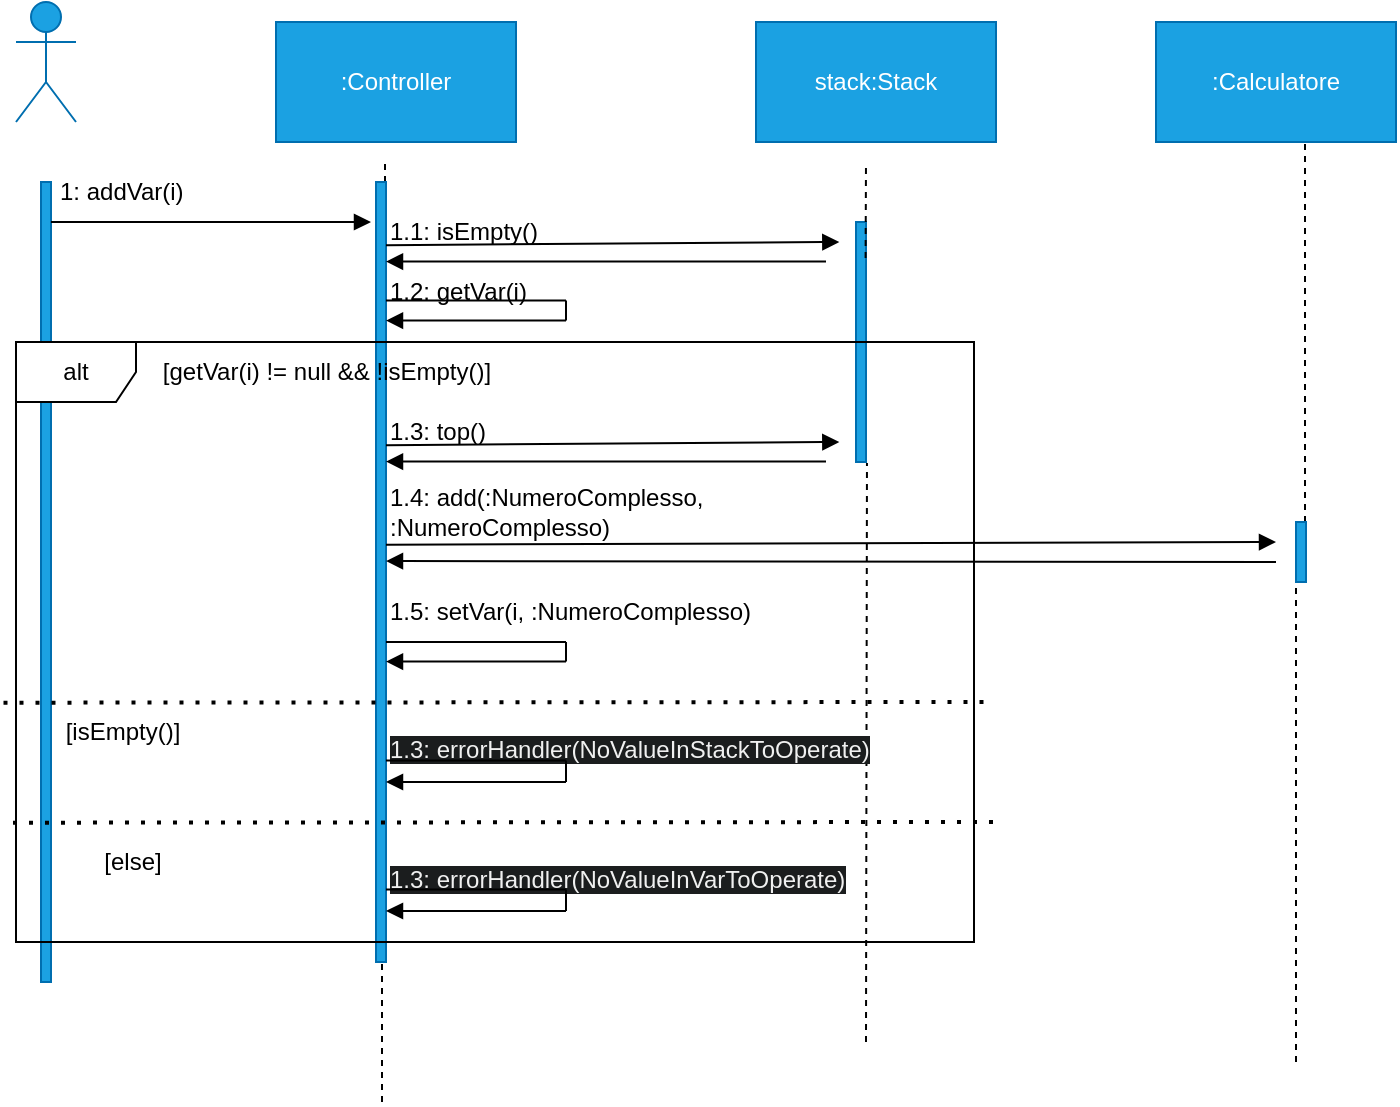 <mxfile version="22.0.3" type="device">
  <diagram id="Gc9YjOzzUXd5oZ5HGR8r" name="Page-1">
    <mxGraphModel dx="678" dy="528" grid="1" gridSize="10" guides="1" tooltips="1" connect="1" arrows="1" fold="1" page="1" pageScale="1" pageWidth="850" pageHeight="1100" math="0" shadow="0">
      <root>
        <mxCell id="0" />
        <mxCell id="1" parent="0" />
        <mxCell id="3" value="Actor" style="shape=umlActor;verticalLabelPosition=bottom;verticalAlign=top;html=1;fillColor=#1ba1e2;fontColor=#ffffff;strokeColor=#006EAF;" parent="1" vertex="1">
          <mxGeometry x="80" y="110" width="30" height="60" as="geometry" />
        </mxCell>
        <mxCell id="4" value="" style="html=1;points=[];perimeter=orthogonalPerimeter;fillColor=#1ba1e2;fontColor=#ffffff;strokeColor=#006EAF;" parent="1" vertex="1">
          <mxGeometry x="92.5" y="200" width="5" height="400" as="geometry" />
        </mxCell>
        <mxCell id="7" value="" style="html=1;verticalAlign=bottom;labelBackgroundColor=none;endArrow=block;endFill=1;" parent="1" edge="1">
          <mxGeometry width="160" relative="1" as="geometry">
            <mxPoint x="97.5" y="220" as="sourcePoint" />
            <mxPoint x="257.5" y="220" as="targetPoint" />
          </mxGeometry>
        </mxCell>
        <mxCell id="8" value="1: addVar(i)&amp;nbsp;" style="text;html=1;strokeColor=none;fillColor=none;align=left;verticalAlign=middle;whiteSpace=wrap;rounded=0;" parent="1" vertex="1">
          <mxGeometry x="100" y="190" width="160" height="30" as="geometry" />
        </mxCell>
        <mxCell id="9" value=":Controller" style="rounded=0;whiteSpace=wrap;html=1;fillColor=#1ba1e2;fontColor=#ffffff;strokeColor=#006EAF;" parent="1" vertex="1">
          <mxGeometry x="210" y="120" width="120" height="60" as="geometry" />
        </mxCell>
        <mxCell id="10" value="" style="endArrow=none;dashed=1;html=1;startArrow=none;" parent="1" source="12" edge="1">
          <mxGeometry width="50" height="50" relative="1" as="geometry">
            <mxPoint x="264.5" y="730" as="sourcePoint" />
            <mxPoint x="264.5" y="190" as="targetPoint" />
          </mxGeometry>
        </mxCell>
        <mxCell id="11" value="" style="endArrow=none;dashed=1;html=1;" parent="1" target="12" edge="1">
          <mxGeometry width="50" height="50" relative="1" as="geometry">
            <mxPoint x="263" y="660" as="sourcePoint" />
            <mxPoint x="264.5" y="190" as="targetPoint" />
          </mxGeometry>
        </mxCell>
        <mxCell id="12" value="" style="html=1;points=[];perimeter=orthogonalPerimeter;fillColor=#1ba1e2;fontColor=#ffffff;strokeColor=#006EAF;" parent="1" vertex="1">
          <mxGeometry x="260" y="200" width="5" height="390" as="geometry" />
        </mxCell>
        <mxCell id="4dUSTFLWGEPua5pRt4BM-51" value="" style="html=1;verticalAlign=bottom;labelBackgroundColor=none;endArrow=block;endFill=1;exitX=0.669;exitY=0.19;exitDx=0;exitDy=0;exitPerimeter=0;" parent="1" edge="1">
          <mxGeometry width="160" relative="1" as="geometry">
            <mxPoint x="265.005" y="331.6" as="sourcePoint" />
            <mxPoint x="491.66" y="330" as="targetPoint" />
          </mxGeometry>
        </mxCell>
        <mxCell id="4dUSTFLWGEPua5pRt4BM-54" value="1.3: top()" style="text;html=1;strokeColor=none;fillColor=none;align=left;verticalAlign=middle;whiteSpace=wrap;rounded=0;" parent="1" vertex="1">
          <mxGeometry x="265" y="310" width="150" height="30" as="geometry" />
        </mxCell>
        <mxCell id="4dUSTFLWGEPua5pRt4BM-59" value="stack:Stack" style="rounded=0;whiteSpace=wrap;html=1;fillColor=#1ba1e2;fontColor=#ffffff;strokeColor=#006EAF;" parent="1" vertex="1">
          <mxGeometry x="450" y="120" width="120" height="60" as="geometry" />
        </mxCell>
        <mxCell id="4dUSTFLWGEPua5pRt4BM-60" value="" style="html=1;points=[];perimeter=orthogonalPerimeter;fillColor=#1ba1e2;fontColor=#ffffff;strokeColor=#006EAF;" parent="1" vertex="1">
          <mxGeometry x="500" y="220" width="5" height="120" as="geometry" />
        </mxCell>
        <mxCell id="4dUSTFLWGEPua5pRt4BM-63" value="" style="html=1;verticalAlign=bottom;labelBackgroundColor=none;endArrow=block;endFill=1;" parent="1" edge="1">
          <mxGeometry width="160" relative="1" as="geometry">
            <mxPoint x="485" y="339.76" as="sourcePoint" />
            <mxPoint x="265" y="339.76" as="targetPoint" />
          </mxGeometry>
        </mxCell>
        <mxCell id="4dUSTFLWGEPua5pRt4BM-64" value="1.5: setVar(i, :NumeroComplesso)" style="text;html=1;strokeColor=none;fillColor=none;align=left;verticalAlign=middle;whiteSpace=wrap;rounded=0;" parent="1" vertex="1">
          <mxGeometry x="265" y="400" width="205" height="30" as="geometry" />
        </mxCell>
        <mxCell id="4dUSTFLWGEPua5pRt4BM-65" value="" style="html=1;verticalAlign=bottom;labelBackgroundColor=none;endArrow=block;endFill=1;" parent="1" edge="1">
          <mxGeometry width="160" relative="1" as="geometry">
            <mxPoint x="355" y="439.76" as="sourcePoint" />
            <mxPoint x="265" y="439.76" as="targetPoint" />
          </mxGeometry>
        </mxCell>
        <mxCell id="4dUSTFLWGEPua5pRt4BM-66" value="" style="endArrow=none;html=1;" parent="1" edge="1">
          <mxGeometry width="50" height="50" relative="1" as="geometry">
            <mxPoint x="265" y="430" as="sourcePoint" />
            <mxPoint x="355" y="430" as="targetPoint" />
          </mxGeometry>
        </mxCell>
        <mxCell id="4dUSTFLWGEPua5pRt4BM-67" value="" style="endArrow=none;html=1;" parent="1" edge="1">
          <mxGeometry width="50" height="50" relative="1" as="geometry">
            <mxPoint x="355" y="439.76" as="sourcePoint" />
            <mxPoint x="355" y="430" as="targetPoint" />
            <Array as="points" />
          </mxGeometry>
        </mxCell>
        <mxCell id="IPnpe8BmmMBv8628hsN2-12" value="alt" style="shape=umlFrame;whiteSpace=wrap;html=1;pointerEvents=0;" parent="1" vertex="1">
          <mxGeometry x="80" y="280" width="479" height="300" as="geometry" />
        </mxCell>
        <mxCell id="IPnpe8BmmMBv8628hsN2-13" value="" style="endArrow=none;dashed=1;html=1;dashPattern=1 3;strokeWidth=2;rounded=0;" parent="1" edge="1">
          <mxGeometry width="50" height="50" relative="1" as="geometry">
            <mxPoint x="73.75" y="460.34" as="sourcePoint" />
            <mxPoint x="565.25" y="460" as="targetPoint" />
          </mxGeometry>
        </mxCell>
        <mxCell id="J4QICzCjCIeAgGi_iA5K-13" value="" style="endArrow=none;dashed=1;html=1;entryX=1.097;entryY=1.004;entryDx=0;entryDy=0;entryPerimeter=0;" parent="1" target="4dUSTFLWGEPua5pRt4BM-60" edge="1">
          <mxGeometry width="50" height="50" relative="1" as="geometry">
            <mxPoint x="505" y="630" as="sourcePoint" />
            <mxPoint x="505" y="360" as="targetPoint" />
          </mxGeometry>
        </mxCell>
        <mxCell id="J4QICzCjCIeAgGi_iA5K-14" value="[getVar(i) != null &amp;amp;&amp;amp; !isEmpty()]" style="text;html=1;align=center;verticalAlign=middle;resizable=0;points=[];autosize=1;strokeColor=none;fillColor=none;" parent="1" vertex="1">
          <mxGeometry x="140" y="280" width="190" height="30" as="geometry" />
        </mxCell>
        <mxCell id="J4QICzCjCIeAgGi_iA5K-15" value="[isEmpty()]" style="text;html=1;align=center;verticalAlign=middle;resizable=0;points=[];autosize=1;strokeColor=none;fillColor=none;" parent="1" vertex="1">
          <mxGeometry x="92.5" y="460" width="80" height="30" as="geometry" />
        </mxCell>
        <mxCell id="J4QICzCjCIeAgGi_iA5K-16" value=":Calculatore" style="rounded=0;whiteSpace=wrap;html=1;fillColor=#1ba1e2;fontColor=#ffffff;strokeColor=#006EAF;" parent="1" vertex="1">
          <mxGeometry x="650" y="120" width="120" height="60" as="geometry" />
        </mxCell>
        <mxCell id="J4QICzCjCIeAgGi_iA5K-17" value="" style="endArrow=none;dashed=1;html=1;startArrow=none;rounded=0;" parent="1" source="J4QICzCjCIeAgGi_iA5K-19" edge="1">
          <mxGeometry width="50" height="50" relative="1" as="geometry">
            <mxPoint x="724.5" y="720" as="sourcePoint" />
            <mxPoint x="724.5" y="180" as="targetPoint" />
          </mxGeometry>
        </mxCell>
        <mxCell id="J4QICzCjCIeAgGi_iA5K-18" value="" style="endArrow=none;dashed=1;html=1;rounded=0;" parent="1" target="J4QICzCjCIeAgGi_iA5K-19" edge="1">
          <mxGeometry width="50" height="50" relative="1" as="geometry">
            <mxPoint x="720" y="640" as="sourcePoint" />
            <mxPoint x="724.5" y="180" as="targetPoint" />
          </mxGeometry>
        </mxCell>
        <mxCell id="J4QICzCjCIeAgGi_iA5K-19" value="" style="html=1;points=[];perimeter=orthogonalPerimeter;fillColor=#1ba1e2;fontColor=#ffffff;strokeColor=#006EAF;" parent="1" vertex="1">
          <mxGeometry x="720" y="370" width="5" height="30" as="geometry" />
        </mxCell>
        <mxCell id="J4QICzCjCIeAgGi_iA5K-20" value="1.4: add(:NumeroComplesso, :NumeroComplesso)" style="text;html=1;strokeColor=none;fillColor=none;align=left;verticalAlign=middle;whiteSpace=wrap;rounded=0;" parent="1" vertex="1">
          <mxGeometry x="265" y="349.76" width="185" height="30" as="geometry" />
        </mxCell>
        <mxCell id="J4QICzCjCIeAgGi_iA5K-21" value="" style="html=1;verticalAlign=bottom;labelBackgroundColor=none;endArrow=block;endFill=1;exitX=0.669;exitY=0.19;exitDx=0;exitDy=0;exitPerimeter=0;" parent="1" edge="1">
          <mxGeometry width="160" relative="1" as="geometry">
            <mxPoint x="265.005" y="381.36" as="sourcePoint" />
            <mxPoint x="710" y="380" as="targetPoint" />
          </mxGeometry>
        </mxCell>
        <mxCell id="J4QICzCjCIeAgGi_iA5K-22" value="" style="html=1;verticalAlign=bottom;labelBackgroundColor=none;endArrow=block;endFill=1;" parent="1" edge="1">
          <mxGeometry width="160" relative="1" as="geometry">
            <mxPoint x="710" y="390" as="sourcePoint" />
            <mxPoint x="265" y="389.52" as="targetPoint" />
          </mxGeometry>
        </mxCell>
        <mxCell id="iIwtEuWf38n39qlFTMff-42" value="" style="endArrow=none;dashed=1;html=1;exitX=0.959;exitY=0.15;exitDx=0;exitDy=0;exitPerimeter=0;" parent="1" source="4dUSTFLWGEPua5pRt4BM-60" edge="1">
          <mxGeometry width="50" height="50" relative="1" as="geometry">
            <mxPoint x="505" y="286" as="sourcePoint" />
            <mxPoint x="505" y="190" as="targetPoint" />
          </mxGeometry>
        </mxCell>
        <mxCell id="iIwtEuWf38n39qlFTMff-44" value="" style="html=1;verticalAlign=bottom;labelBackgroundColor=none;endArrow=block;endFill=1;exitX=0.669;exitY=0.19;exitDx=0;exitDy=0;exitPerimeter=0;" parent="1" edge="1">
          <mxGeometry width="160" relative="1" as="geometry">
            <mxPoint x="265.005" y="231.6" as="sourcePoint" />
            <mxPoint x="491.66" y="230" as="targetPoint" />
          </mxGeometry>
        </mxCell>
        <mxCell id="iIwtEuWf38n39qlFTMff-45" value="1.1: isEmpty()" style="text;html=1;strokeColor=none;fillColor=none;align=left;verticalAlign=middle;whiteSpace=wrap;rounded=0;" parent="1" vertex="1">
          <mxGeometry x="265" y="210" width="150" height="30" as="geometry" />
        </mxCell>
        <mxCell id="iIwtEuWf38n39qlFTMff-46" value="" style="html=1;verticalAlign=bottom;labelBackgroundColor=none;endArrow=block;endFill=1;" parent="1" edge="1">
          <mxGeometry width="160" relative="1" as="geometry">
            <mxPoint x="485" y="239.76" as="sourcePoint" />
            <mxPoint x="265" y="239.76" as="targetPoint" />
          </mxGeometry>
        </mxCell>
        <mxCell id="iIwtEuWf38n39qlFTMff-48" value="1.2: getVar(i)" style="text;html=1;strokeColor=none;fillColor=none;align=left;verticalAlign=middle;whiteSpace=wrap;rounded=0;" parent="1" vertex="1">
          <mxGeometry x="265" y="240" width="150" height="30" as="geometry" />
        </mxCell>
        <mxCell id="iIwtEuWf38n39qlFTMff-50" value="" style="html=1;verticalAlign=bottom;labelBackgroundColor=none;endArrow=block;endFill=1;rounded=0;" parent="1" edge="1">
          <mxGeometry width="160" relative="1" as="geometry">
            <mxPoint x="355" y="269.31" as="sourcePoint" />
            <mxPoint x="265" y="269.31" as="targetPoint" />
          </mxGeometry>
        </mxCell>
        <mxCell id="iIwtEuWf38n39qlFTMff-51" value="" style="endArrow=none;html=1;rounded=0;" parent="1" edge="1">
          <mxGeometry width="50" height="50" relative="1" as="geometry">
            <mxPoint x="265" y="259.31" as="sourcePoint" />
            <mxPoint x="355" y="259.31" as="targetPoint" />
          </mxGeometry>
        </mxCell>
        <mxCell id="iIwtEuWf38n39qlFTMff-52" value="" style="endArrow=none;html=1;rounded=0;" parent="1" edge="1">
          <mxGeometry width="50" height="50" relative="1" as="geometry">
            <mxPoint x="355" y="269.31" as="sourcePoint" />
            <mxPoint x="355" y="259.31" as="targetPoint" />
            <Array as="points" />
          </mxGeometry>
        </mxCell>
        <mxCell id="iIwtEuWf38n39qlFTMff-56" value="&lt;span style=&quot;color: rgb(240, 240, 240); font-family: Helvetica; font-size: 12px; font-style: normal; font-variant-ligatures: normal; font-variant-caps: normal; font-weight: 400; letter-spacing: normal; orphans: 2; text-align: left; text-indent: 0px; text-transform: none; widows: 2; word-spacing: 0px; -webkit-text-stroke-width: 0px; background-color: rgb(27, 29, 30); text-decoration-thickness: initial; text-decoration-style: initial; text-decoration-color: initial; float: none; display: inline !important;&quot;&gt;1.3: errorHandler(NoValueInStackToOperate)&lt;/span&gt;" style="text;whiteSpace=wrap;html=1;" parent="1" vertex="1">
          <mxGeometry x="265" y="470" width="245" height="20" as="geometry" />
        </mxCell>
        <mxCell id="iIwtEuWf38n39qlFTMff-57" value="" style="html=1;verticalAlign=bottom;labelBackgroundColor=none;endArrow=block;endFill=1;rounded=0;" parent="1" edge="1">
          <mxGeometry width="160" relative="1" as="geometry">
            <mxPoint x="355.0" y="500" as="sourcePoint" />
            <mxPoint x="265.0" y="500" as="targetPoint" />
          </mxGeometry>
        </mxCell>
        <mxCell id="iIwtEuWf38n39qlFTMff-58" value="" style="endArrow=none;html=1;rounded=0;" parent="1" edge="1">
          <mxGeometry width="50" height="50" relative="1" as="geometry">
            <mxPoint x="265.0" y="489.31" as="sourcePoint" />
            <mxPoint x="355.0" y="489.31" as="targetPoint" />
          </mxGeometry>
        </mxCell>
        <mxCell id="iIwtEuWf38n39qlFTMff-59" value="" style="endArrow=none;html=1;rounded=0;" parent="1" edge="1">
          <mxGeometry width="50" height="50" relative="1" as="geometry">
            <mxPoint x="355" y="500" as="sourcePoint" />
            <mxPoint x="355.0" y="489.31" as="targetPoint" />
            <Array as="points" />
          </mxGeometry>
        </mxCell>
        <mxCell id="liM-f5ZjdnTpu-8rLHDm-13" value="" style="endArrow=none;dashed=1;html=1;dashPattern=1 3;strokeWidth=2;rounded=0;" edge="1" parent="1">
          <mxGeometry width="50" height="50" relative="1" as="geometry">
            <mxPoint x="78.5" y="520.34" as="sourcePoint" />
            <mxPoint x="570" y="520" as="targetPoint" />
          </mxGeometry>
        </mxCell>
        <mxCell id="liM-f5ZjdnTpu-8rLHDm-14" value="&lt;span style=&quot;color: rgb(240, 240, 240); font-family: Helvetica; font-size: 12px; font-style: normal; font-variant-ligatures: normal; font-variant-caps: normal; font-weight: 400; letter-spacing: normal; orphans: 2; text-align: left; text-indent: 0px; text-transform: none; widows: 2; word-spacing: 0px; -webkit-text-stroke-width: 0px; background-color: rgb(27, 29, 30); text-decoration-thickness: initial; text-decoration-style: initial; text-decoration-color: initial; float: none; display: inline !important;&quot;&gt;1.3: errorHandler(NoValueInVarToOperate)&lt;/span&gt;" style="text;whiteSpace=wrap;html=1;" vertex="1" parent="1">
          <mxGeometry x="265" y="534.5" width="245" height="20" as="geometry" />
        </mxCell>
        <mxCell id="liM-f5ZjdnTpu-8rLHDm-15" value="" style="html=1;verticalAlign=bottom;labelBackgroundColor=none;endArrow=block;endFill=1;rounded=0;" edge="1" parent="1">
          <mxGeometry width="160" relative="1" as="geometry">
            <mxPoint x="355.0" y="564.5" as="sourcePoint" />
            <mxPoint x="265.0" y="564.5" as="targetPoint" />
          </mxGeometry>
        </mxCell>
        <mxCell id="liM-f5ZjdnTpu-8rLHDm-16" value="" style="endArrow=none;html=1;rounded=0;" edge="1" parent="1">
          <mxGeometry width="50" height="50" relative="1" as="geometry">
            <mxPoint x="265.0" y="553.81" as="sourcePoint" />
            <mxPoint x="355.0" y="553.81" as="targetPoint" />
          </mxGeometry>
        </mxCell>
        <mxCell id="liM-f5ZjdnTpu-8rLHDm-17" value="" style="endArrow=none;html=1;rounded=0;" edge="1" parent="1">
          <mxGeometry width="50" height="50" relative="1" as="geometry">
            <mxPoint x="355" y="564.5" as="sourcePoint" />
            <mxPoint x="355.0" y="553.81" as="targetPoint" />
            <Array as="points" />
          </mxGeometry>
        </mxCell>
        <mxCell id="liM-f5ZjdnTpu-8rLHDm-18" value="[else]" style="text;html=1;align=center;verticalAlign=middle;resizable=0;points=[];autosize=1;strokeColor=none;fillColor=none;" vertex="1" parent="1">
          <mxGeometry x="112.5" y="524.5" width="50" height="30" as="geometry" />
        </mxCell>
      </root>
    </mxGraphModel>
  </diagram>
</mxfile>
